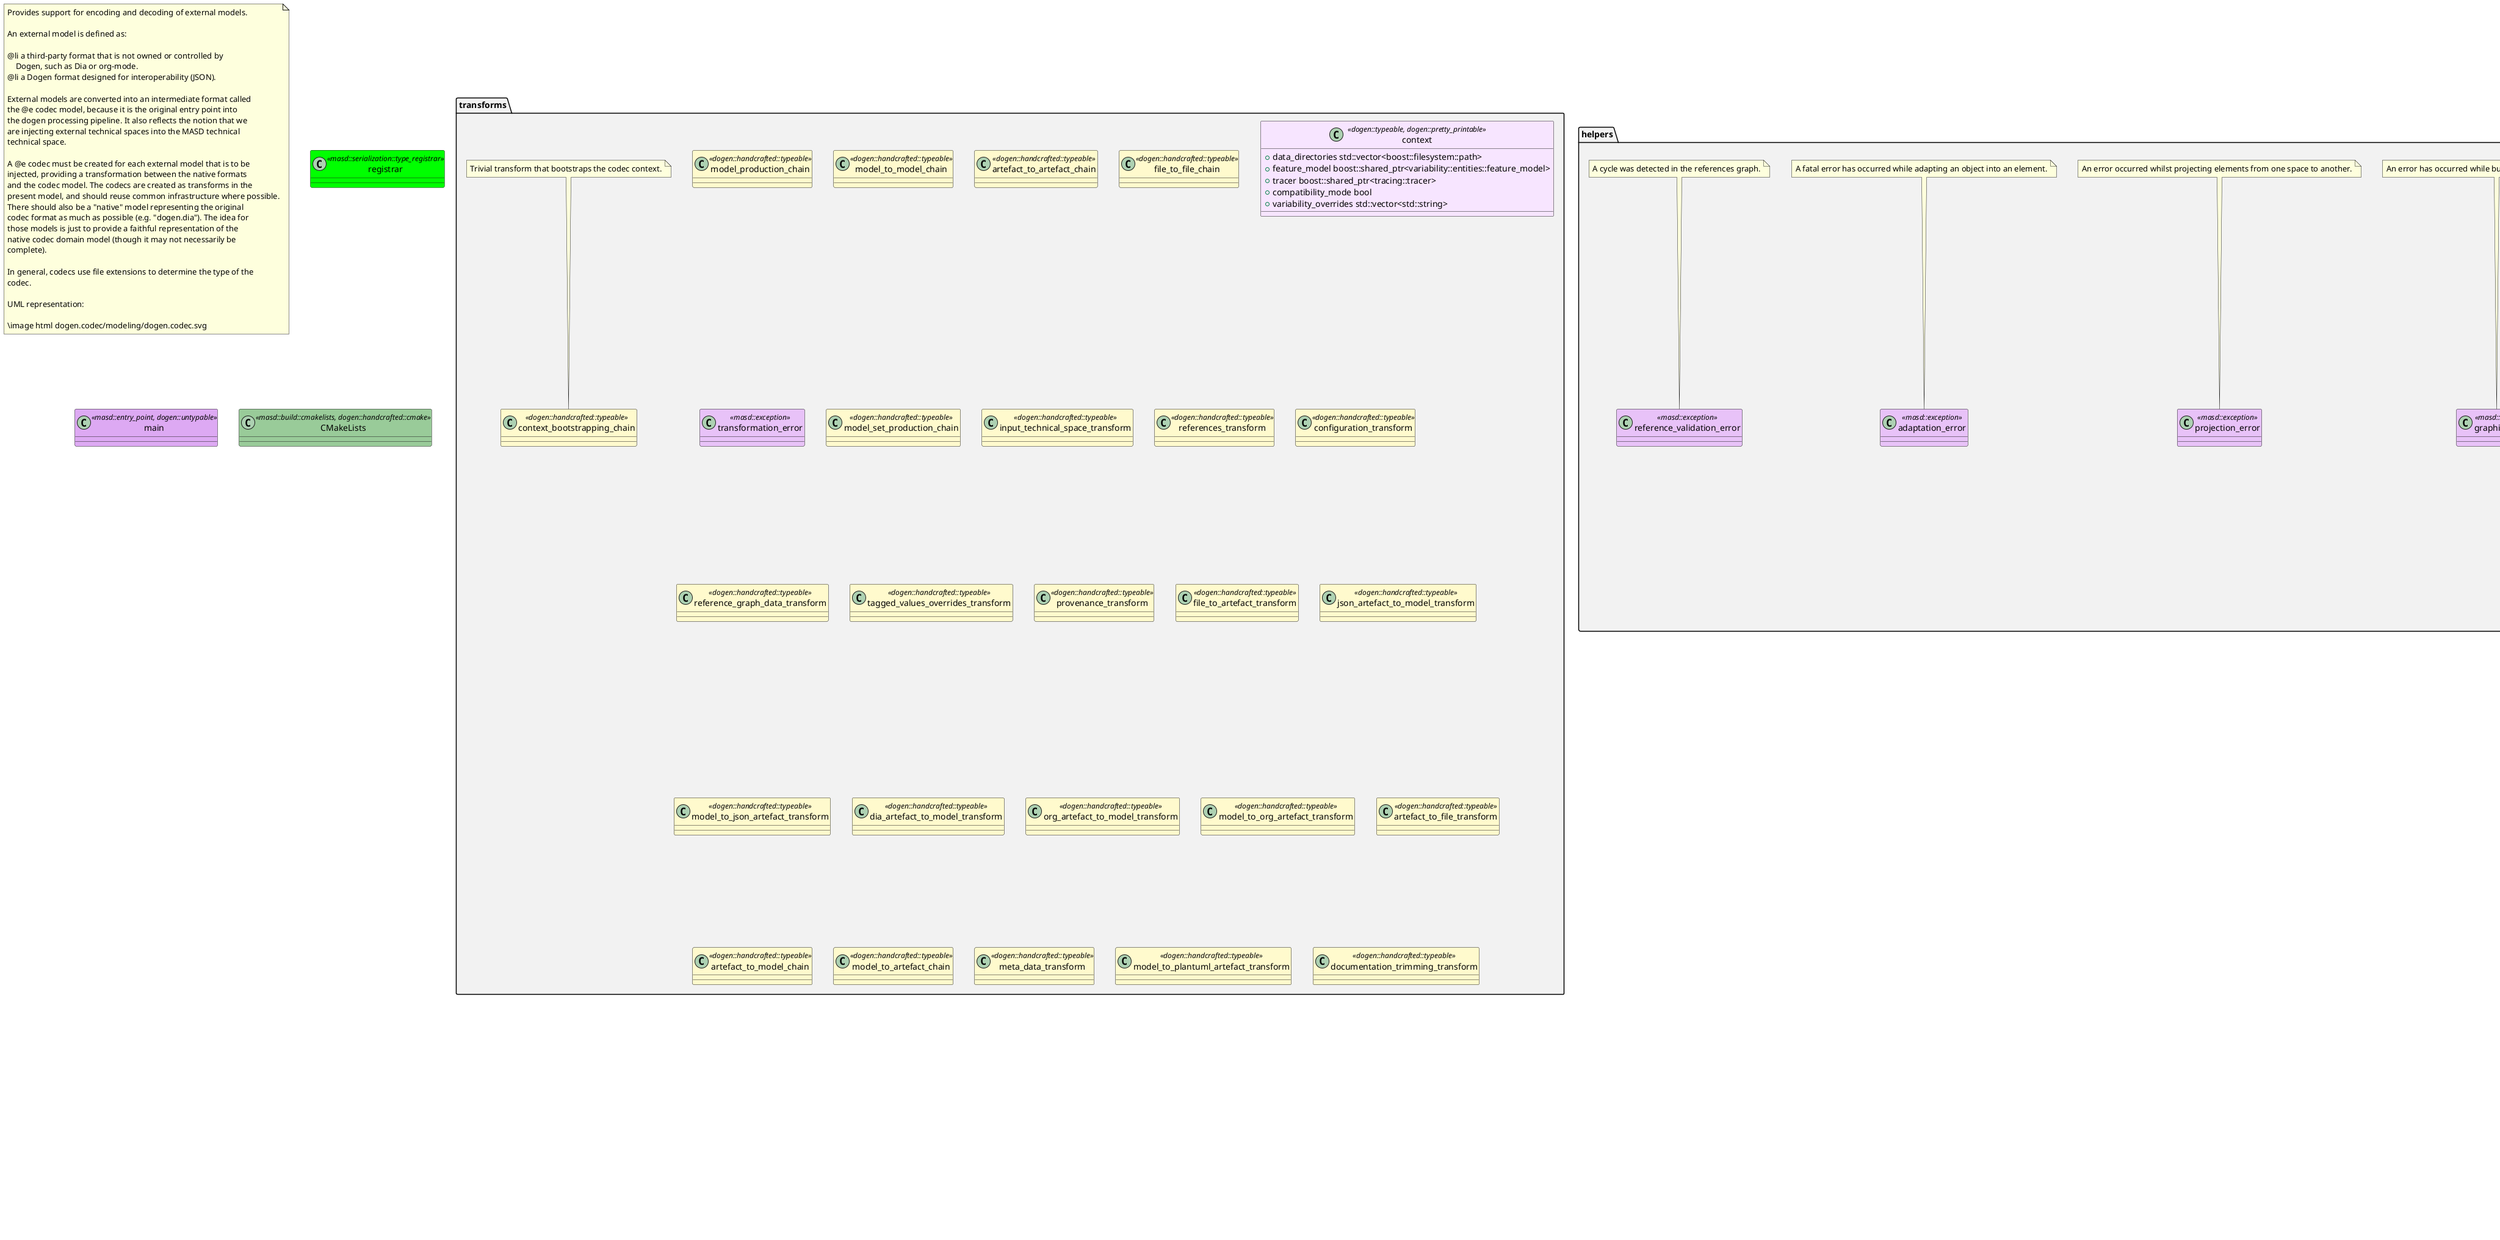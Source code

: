 @startuml
set namespaceSeparator ::
note as N1
Provides support for encoding and decoding of external models.

An external model is defined as:

@li a third-party format that is not owned or controlled by
    Dogen, such as Dia or org-mode.
@li a Dogen format designed for interoperability (JSON).

External models are converted into an intermediate format called
the @e codec model, because it is the original entry point into
the dogen processing pipeline. It also reflects the notion that we
are injecting external technical spaces into the MASD technical
technical space.

A @e codec must be created for each external model that is to be
injected, providing a transformation between the native formats
and the codec model. The codecs are created as transforms in the
present model, and should reuse common infrastructure where possible.
There should also be a "native" model representing the original
codec format as much as possible (e.g. "dogen.dia"). The idea for
those models is just to provide a faithful representation of the
native codec domain model (though it may not necessarily be
complete).

In general, codecs use file extensions to determine the type of the
codec.

UML representation:

\image html dogen.codec/modeling/dogen.codec.svg
end note

namespace transforms #F2F2F2 {
    class model_production_chain <<dogen::handcrafted::typeable>> #FFFACD {
    }

    class model_to_model_chain <<dogen::handcrafted::typeable>> #FFFACD {
    }

    class artefact_to_artefact_chain <<dogen::handcrafted::typeable>> #FFFACD {
    }

    class file_to_file_chain <<dogen::handcrafted::typeable>> #FFFACD {
    }

    class context <<dogen::typeable, dogen::pretty_printable>> #F7E5FF {
        +{field} data_directories std::vector<boost::filesystem::path>
        +{field} feature_model boost::shared_ptr<variability::entities::feature_model>
        +{field} tracer boost::shared_ptr<tracing::tracer>
        +{field} compatibility_mode bool
        +{field} variability_overrides std::vector<std::string>
    }

    class transformation_error <<masd::exception>> #E8C2F8 {
    }

    class model_set_production_chain <<dogen::handcrafted::typeable>> #FFFACD {
    }

    class input_technical_space_transform <<dogen::handcrafted::typeable>> #FFFACD {
    }

    class references_transform <<dogen::handcrafted::typeable>> #FFFACD {
    }

    class configuration_transform <<dogen::handcrafted::typeable>> #FFFACD {
    }

    class reference_graph_data_transform <<dogen::handcrafted::typeable>> #FFFACD {
    }

    class tagged_values_overrides_transform <<dogen::handcrafted::typeable>> #FFFACD {
    }

    class provenance_transform <<dogen::handcrafted::typeable>> #FFFACD {
    }

    class file_to_artefact_transform <<dogen::handcrafted::typeable>> #FFFACD {
    }

    class json_artefact_to_model_transform <<dogen::handcrafted::typeable>> #FFFACD {
    }

    class model_to_json_artefact_transform <<dogen::handcrafted::typeable>> #FFFACD {
    }

    class dia_artefact_to_model_transform <<dogen::handcrafted::typeable>> #FFFACD {
    }

    class org_artefact_to_model_transform <<dogen::handcrafted::typeable>> #FFFACD {
    }

    class model_to_org_artefact_transform <<dogen::handcrafted::typeable>> #FFFACD {
    }

    class artefact_to_file_transform <<dogen::handcrafted::typeable>> #FFFACD {
    }

    class artefact_to_model_chain <<dogen::handcrafted::typeable>> #FFFACD {
    }

    class model_to_artefact_chain <<dogen::handcrafted::typeable>> #FFFACD {
    }

    class meta_data_transform <<dogen::handcrafted::typeable>> #FFFACD {
    }

    class model_to_plantuml_artefact_transform <<dogen::handcrafted::typeable>> #FFFACD {
    }

    class documentation_trimming_transform <<dogen::handcrafted::typeable>> #FFFACD {
    }

    class context_bootstrapping_chain <<dogen::handcrafted::typeable>> #FFFACD {
    }

    note top of  context_bootstrapping_chain
        Trivial transform that bootstraps the codec context.
    end note

}

namespace entities #F2F2F2 {
    class model <<Element>> #F7E5FF {
        +{field} elements std::list<element>
        +{field} input_technical_space std::string
        +{field} references std::list<std::string>
        +{field} processed_variability_overrides std::unordered_set<std::string>
    }

    model o-- element : composed of
    Element <|.. model

    note top of  model
        Represents an external model.
    end note

    class element <<Element>> #F7E5FF {
        +{field} parents std::list<std::string>
        +{field} attributes std::list<attribute>
        +{field} fallback_element_type std::string
        +{field} can_be_primitive_underlier bool
        +{field} in_global_module bool
        +{field} can_be_enumeration_underlier bool
        +{field} is_default_enumeration_type bool
        +{field} is_associative_container bool
        +{field} is_floating_point bool
        +{field} containing_element_id identification::entities::codec_id
        +{field} plantuml std::list<std::string>
    }

    note top of  element
        Represents an element from an external model.
    end note

    class attribute <<Element>> #F7E5FF {
        +{field} type std::string
        +{field} value std::string
    }

    class model_set #F7E5FF {
        +{field} target model
        +{field} references std::list<model>
        +{field} reference_graph_data reference_graph_data
    }

    model_set o-- model : composed of

    class Taggable <<masd::object_template>> #E3B6F6 {
        +{field} tagged_values std::list<identification::entities::tagged_value>
    }

    note top of  Taggable
        Ability to contain tagged values.
    end note

    class Stereotypable <<masd::object_template>> #E3B6F6 {
        +{field} stereotypes std::list<identification::entities::stereotype>
    }

    note top of  Stereotypable
        Ability to have stereotypes.
    end note

    class Nameable <<masd::object_template>> #E3B6F6 {
        +{field} name identification::entities::name
    }

    note top of  Nameable
        Ability to have a name.
    end note

    class Configurable <<masd::object_template>> #E3B6F6 {
        +{field} configuration boost::shared_ptr<variability::entities::configuration>
    }

    note top of  Configurable
        Ability to have meta-data associated.
    end note

    class DeterminableOrigin <<masd::object_template>> #E3B6F6 {
        +{field} provenance identification::entities::codec_provenance
    }

    note top of  DeterminableOrigin
        Properties related to the origin of the modeling element.
    end note

    class TaggableOverridable <<masd::object_template>> #E3B6F6 {
        +{field} tagged_values_overrides std::list<identification::entities::tagged_value>
    }

    note top of  TaggableOverridable
        Ability to contain tagged values.
    end note

    class Commentable <<masd::object_template>> #E3B6F6 {
        +{field} comment comment
    }

    Commentable o-- comment

    note top of  Commentable
        Has the ability to have an associated comment.
    end note

    class Element <<masd::object_template>> #E3B6F6 {
    }

    entities::Taggable <|-- entities::Element
    entities::Stereotypable <|-- entities::Element
    entities::Nameable <|-- entities::Element
    entities::Configurable <|-- entities::Element
    entities::DeterminableOrigin <|-- entities::Element
    entities::TaggableOverridable <|-- entities::Element
    entities::Commentable <|-- entities::Element
    note top of  Element
        Consolidates a number of related object templates.
    end note

    class reference_graph_data #F7E5FF {
        +{field} root std::string
        +{field} edges_per_model std::unordered_map<std::string, std::list<std::string>>
    }

    note top of  reference_graph_data
        Contains all the data required to build the graph of references.
    end note

    class comment <<Taggable>> #F7E5FF {
        +{field} applies_to_container bool
        +{field} original_content std::string
        +{field} documentation std::string
    }

    note top of  comment
        Represents a comment block as read out from the codec representation.
    end note

    class object <<Commentable>> #F7E5FF {
        +{field} id std::string
        +{field} name std::string
        +{field} object_type std::string
        +{field} stereotypes std::string
        +{field} container_id std::string
        +{field} connection boost::optional<std::pair<std::string,std::string>>
        +{field} attributes std::list<attribute>
    }

    object o-- attribute : has
    Commentable <|.. object

    note top of  object
        Represents an "raw" codec object which may or may not contain a modeling element of interest.
    end note

    class artefact #F7E5FF {
        +{field} path boost::filesystem::path
        +{field} codec_name std::string
        +{field} content std::string
    }

}

note top of  entities
    Object model that is codec-agnostic but aims to provide
a representation of the core entities needed by all codecs.

Not all codecs will make use of all entities.
end note

namespace helpers #F2F2F2 {
    class building_error <<masd::exception>> #E8C2F8 {
    }

    class builder <<dogen::handcrafted::typeable>> #FFFACD {
    }

    class visitor <<dogen::handcrafted::typeable::header_only>> #FFFACD {
    }

    class grapher <<dogen::handcrafted::typeable>> #FFFACD {
    }

    class graphing_error <<masd::exception>> #E8C2F8 {
    }

    note top of  graphing_error
        An error has occurred while building the dia object graph.
    end note

    class references_resolver <<dogen::handcrafted::typeable>> #FFFACD {
    }

    class dia_to_codec_projector <<dogen::handcrafted::typeable>> #FFFACD {
    }

    class projection_error <<masd::exception>> #E8C2F8 {
    }

    note top of  projection_error
        An error occurred whilst projecting elements from one space to another.
    end note

    class object_to_element_adapter <<dogen::handcrafted::typeable>> #FFFACD {
    }

    class adaptation_error <<masd::exception>> #E8C2F8 {
    }

    note top of  adaptation_error
        A fatal error has occurred while adapting an object into an element.
    end note

    class reference_resolution_exception <<masd::exception>> #E8C2F8 {
    }

    class references_validator <<dogen::handcrafted::typeable>> #FFFACD {
    }

    class reference_validation_error <<masd::exception>> #E8C2F8 {
    }

    note top of  reference_validation_error
        A cycle was detected in the references graph.
    end note

}

namespace features #F2F2F2 {
    class input_technical_space <<masd::variability::feature_bundle>> #BAD7D7 {
        +{field} input_technical_space masd::variability::text
    }

    note top of  input_technical_space
        Feature bundle for the input technical space.
    end note

    class reference <<masd::variability::feature_bundle>> #BAD7D7 {
        +{field} reference masd::variability::text_collection
    }

    note top of  reference
        Features related to model referencing.
    end note

    class initializer <<masd::variability::initializer>> #A9CDCD {
    }

    class uml <<masd::variability::feature_bundle>> #BAD7D7 {
        +{field} dia.comment masd::variability::boolean
    }

    note top of  uml
        Features related to all UML injectors.
    end note

    class meta_data <<masd::variability::feature_bundle>> #BAD7D7 {
        +{field} association masd::variability::comma_separated_collection
        +{field} aggregation masd::variability::comma_separated_collection
        +{field} composition masd::variability::comma_separated_collection
        +{field} stereotypes masd::variability::comma_separated
        +{field} type masd::variability::text
        +{field} value masd::variability::text
        +{field} parent masd::variability::comma_separated
        +{field} can_be_primitive_underlier masd::variability::boolean
        +{field} in_global_module masd::variability::boolean
        +{field} can_be_enumeration_underlier masd::variability::boolean
        +{field} is_default_enumeration_type masd::variability::boolean
        +{field} is_associative_container masd::variability::boolean
        +{field} is_floating_point masd::variability::boolean
        +{field} preserve_original masd::variability::boolean
        +{field} plantuml masd::variability::text_collection
    }

    note top of  meta_data
        Assorted meta-data.
    end note

}

note top of  features
    Defines all of the features and feature groups used by
the codec model.
end note

class registrar <<masd::serialization::type_registrar>> #00FF00 {
}

class main <<masd::entry_point, dogen::untypable>> #DDA9F3 {
}

class CMakeLists <<masd::build::cmakelists, dogen::handcrafted::cmake>> #99CB99 {
}

@enduml
